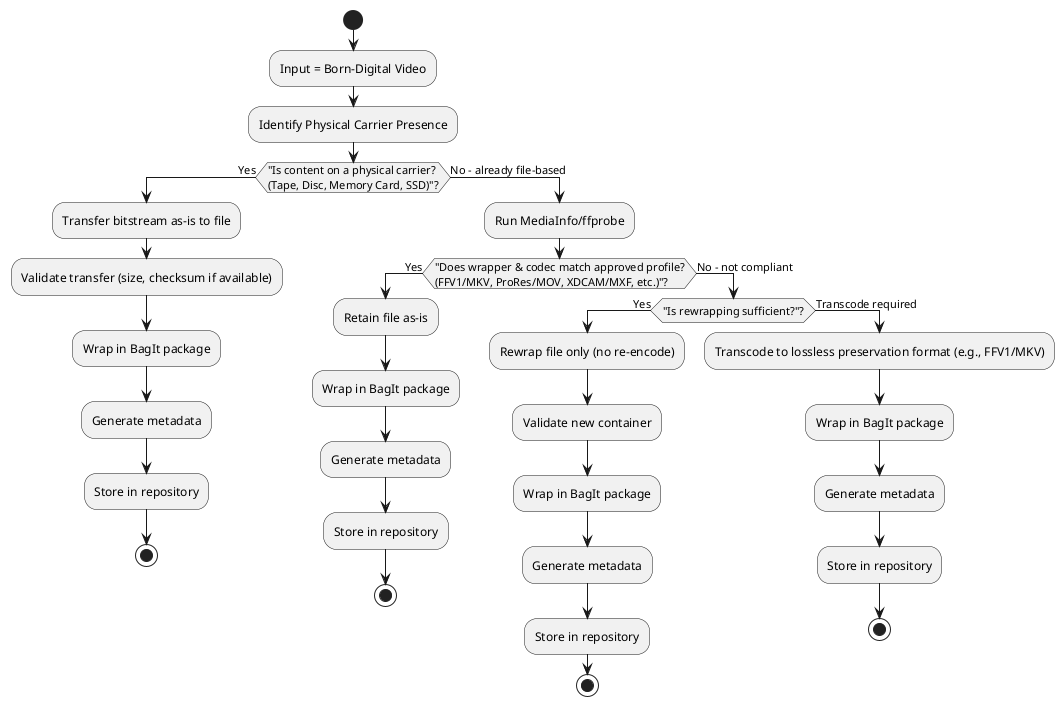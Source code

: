 video_ingest_decision_tree

@startuml
skinparam monochrome true
start

:Input = Born-Digital Video;
:Identify Physical Carrier Presence;

if ("Is content on a physical carrier?\n(Tape, Disc, Memory Card, SSD)"?) then (Yes)
  :Transfer bitstream as-is to file;
  :Validate transfer (size, checksum if available);
  :Wrap in BagIt package;
  :Generate metadata;
  :Store in repository;
  stop
else (No - already file-based)
  :Run MediaInfo/ffprobe;
  if ("Does wrapper & codec match approved profile?\n(FFV1/MKV, ProRes/MOV, XDCAM/MXF, etc.)"?) then (Yes)
    :Retain file as-is;
    :Wrap in BagIt package;
    :Generate metadata;
    :Store in repository;
    stop
  else (No - not compliant)
    if ("Is rewrapping sufficient?"?) then (Yes)
      :Rewrap file only (no re-encode);
      :Validate new container;
      :Wrap in BagIt package;
      :Generate metadata;
      :Store in repository;
      stop
    else (Transcode required)
      :Transcode to lossless preservation format (e.g., FFV1/MKV);
      :Wrap in BagIt package;
      :Generate metadata;
      :Store in repository;
      stop
    endif
  endif
endif
@enduml
